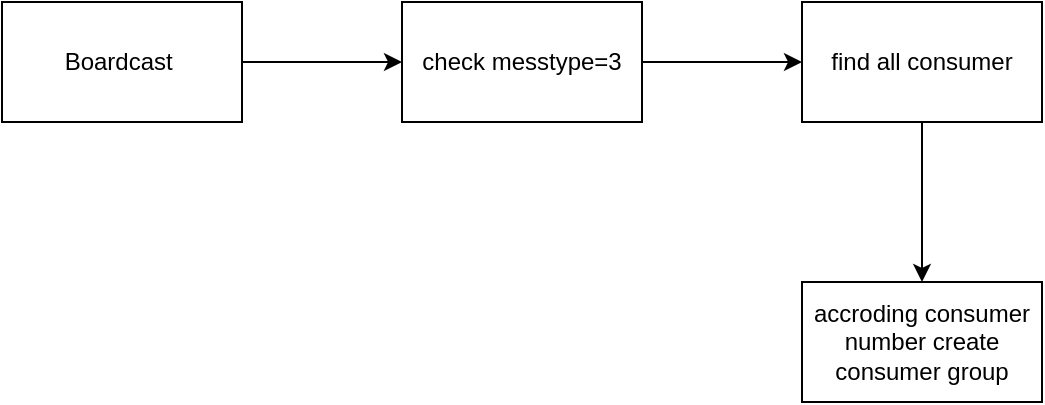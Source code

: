 <mxfile version="15.5.4" type="embed"><diagram id="23iRSUPoRavnBvh4doch" name="Page-1"><mxGraphModel dx="978" dy="497" grid="1" gridSize="10" guides="1" tooltips="1" connect="1" arrows="1" fold="1" page="1" pageScale="1" pageWidth="827" pageHeight="1169" math="0" shadow="0"><root><mxCell id="0"/><mxCell id="1" parent="0"/><mxCell id="4" value="" style="edgeStyle=orthogonalEdgeStyle;rounded=0;orthogonalLoop=1;jettySize=auto;html=1;" edge="1" parent="1" source="2" target="3"><mxGeometry relative="1" as="geometry"/></mxCell><mxCell id="2" value="Boardcast&amp;nbsp;" style="rounded=0;whiteSpace=wrap;html=1;" parent="1" vertex="1"><mxGeometry x="70" y="120" width="120" height="60" as="geometry"/></mxCell><mxCell id="6" value="" style="edgeStyle=orthogonalEdgeStyle;rounded=0;orthogonalLoop=1;jettySize=auto;html=1;" edge="1" parent="1" source="3" target="5"><mxGeometry relative="1" as="geometry"/></mxCell><mxCell id="3" value="check messtype=3" style="rounded=0;whiteSpace=wrap;html=1;" vertex="1" parent="1"><mxGeometry x="270" y="120" width="120" height="60" as="geometry"/></mxCell><mxCell id="8" value="" style="edgeStyle=orthogonalEdgeStyle;rounded=0;orthogonalLoop=1;jettySize=auto;html=1;" edge="1" parent="1" source="5" target="7"><mxGeometry relative="1" as="geometry"/></mxCell><mxCell id="5" value="find all consumer" style="rounded=0;whiteSpace=wrap;html=1;" vertex="1" parent="1"><mxGeometry x="470" y="120" width="120" height="60" as="geometry"/></mxCell><mxCell id="7" value="accroding consumer number create consumer group" style="rounded=0;whiteSpace=wrap;html=1;" vertex="1" parent="1"><mxGeometry x="470" y="260" width="120" height="60" as="geometry"/></mxCell></root></mxGraphModel></diagram></mxfile>